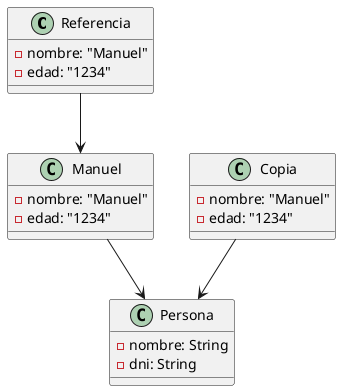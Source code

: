 @startuml ApartadoAImplementacionB

class Referencia {
    - nombre: "Manuel"
    - edad: "1234"
}

class Manuel {
    - nombre: "Manuel"
    - edad: "1234"
}

class Persona {
    - nombre: String
    - dni: String
}

class Copia {
    - nombre: "Manuel"
    - edad: "1234"
}

Referencia --> Manuel
Manuel --> Persona
Copia --> Persona 

@enduml